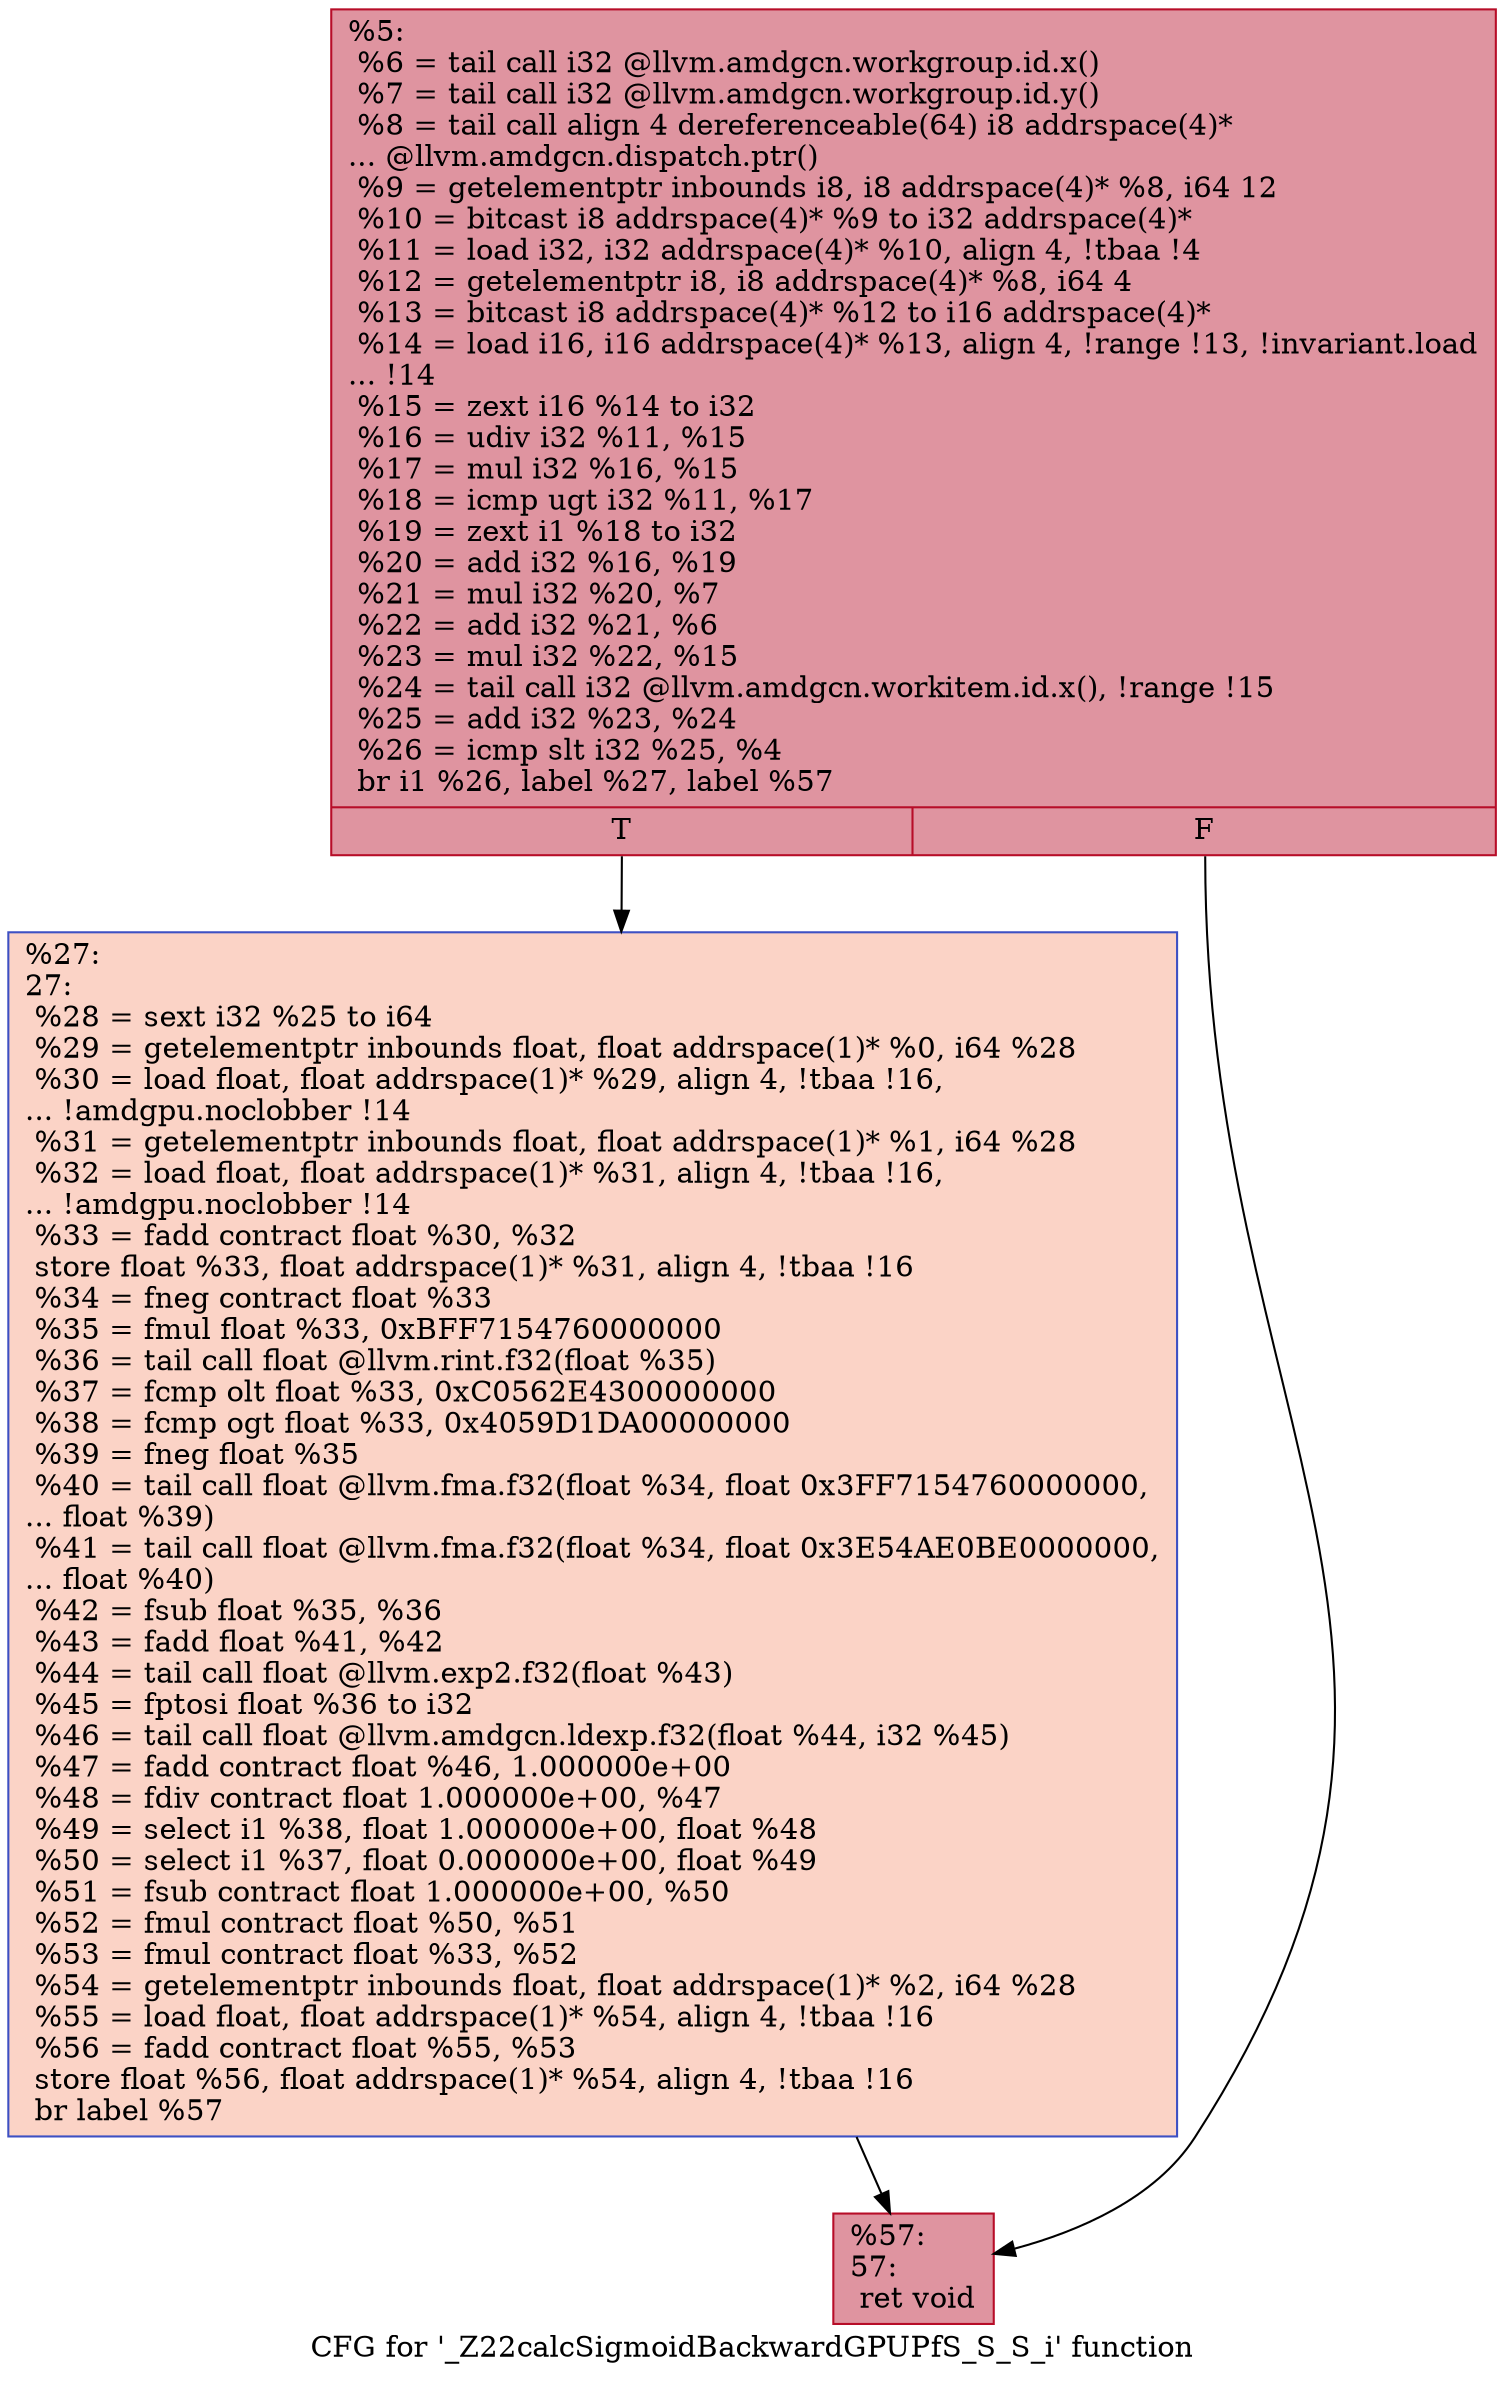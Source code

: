 digraph "CFG for '_Z22calcSigmoidBackwardGPUPfS_S_S_i' function" {
	label="CFG for '_Z22calcSigmoidBackwardGPUPfS_S_S_i' function";

	Node0x5b73cb0 [shape=record,color="#b70d28ff", style=filled, fillcolor="#b70d2870",label="{%5:\l  %6 = tail call i32 @llvm.amdgcn.workgroup.id.x()\l  %7 = tail call i32 @llvm.amdgcn.workgroup.id.y()\l  %8 = tail call align 4 dereferenceable(64) i8 addrspace(4)*\l... @llvm.amdgcn.dispatch.ptr()\l  %9 = getelementptr inbounds i8, i8 addrspace(4)* %8, i64 12\l  %10 = bitcast i8 addrspace(4)* %9 to i32 addrspace(4)*\l  %11 = load i32, i32 addrspace(4)* %10, align 4, !tbaa !4\l  %12 = getelementptr i8, i8 addrspace(4)* %8, i64 4\l  %13 = bitcast i8 addrspace(4)* %12 to i16 addrspace(4)*\l  %14 = load i16, i16 addrspace(4)* %13, align 4, !range !13, !invariant.load\l... !14\l  %15 = zext i16 %14 to i32\l  %16 = udiv i32 %11, %15\l  %17 = mul i32 %16, %15\l  %18 = icmp ugt i32 %11, %17\l  %19 = zext i1 %18 to i32\l  %20 = add i32 %16, %19\l  %21 = mul i32 %20, %7\l  %22 = add i32 %21, %6\l  %23 = mul i32 %22, %15\l  %24 = tail call i32 @llvm.amdgcn.workitem.id.x(), !range !15\l  %25 = add i32 %23, %24\l  %26 = icmp slt i32 %25, %4\l  br i1 %26, label %27, label %57\l|{<s0>T|<s1>F}}"];
	Node0x5b73cb0:s0 -> Node0x5b76520;
	Node0x5b73cb0:s1 -> Node0x5b765b0;
	Node0x5b76520 [shape=record,color="#3d50c3ff", style=filled, fillcolor="#f59c7d70",label="{%27:\l27:                                               \l  %28 = sext i32 %25 to i64\l  %29 = getelementptr inbounds float, float addrspace(1)* %0, i64 %28\l  %30 = load float, float addrspace(1)* %29, align 4, !tbaa !16,\l... !amdgpu.noclobber !14\l  %31 = getelementptr inbounds float, float addrspace(1)* %1, i64 %28\l  %32 = load float, float addrspace(1)* %31, align 4, !tbaa !16,\l... !amdgpu.noclobber !14\l  %33 = fadd contract float %30, %32\l  store float %33, float addrspace(1)* %31, align 4, !tbaa !16\l  %34 = fneg contract float %33\l  %35 = fmul float %33, 0xBFF7154760000000\l  %36 = tail call float @llvm.rint.f32(float %35)\l  %37 = fcmp olt float %33, 0xC0562E4300000000\l  %38 = fcmp ogt float %33, 0x4059D1DA00000000\l  %39 = fneg float %35\l  %40 = tail call float @llvm.fma.f32(float %34, float 0x3FF7154760000000,\l... float %39)\l  %41 = tail call float @llvm.fma.f32(float %34, float 0x3E54AE0BE0000000,\l... float %40)\l  %42 = fsub float %35, %36\l  %43 = fadd float %41, %42\l  %44 = tail call float @llvm.exp2.f32(float %43)\l  %45 = fptosi float %36 to i32\l  %46 = tail call float @llvm.amdgcn.ldexp.f32(float %44, i32 %45)\l  %47 = fadd contract float %46, 1.000000e+00\l  %48 = fdiv contract float 1.000000e+00, %47\l  %49 = select i1 %38, float 1.000000e+00, float %48\l  %50 = select i1 %37, float 0.000000e+00, float %49\l  %51 = fsub contract float 1.000000e+00, %50\l  %52 = fmul contract float %50, %51\l  %53 = fmul contract float %33, %52\l  %54 = getelementptr inbounds float, float addrspace(1)* %2, i64 %28\l  %55 = load float, float addrspace(1)* %54, align 4, !tbaa !16\l  %56 = fadd contract float %55, %53\l  store float %56, float addrspace(1)* %54, align 4, !tbaa !16\l  br label %57\l}"];
	Node0x5b76520 -> Node0x5b765b0;
	Node0x5b765b0 [shape=record,color="#b70d28ff", style=filled, fillcolor="#b70d2870",label="{%57:\l57:                                               \l  ret void\l}"];
}
